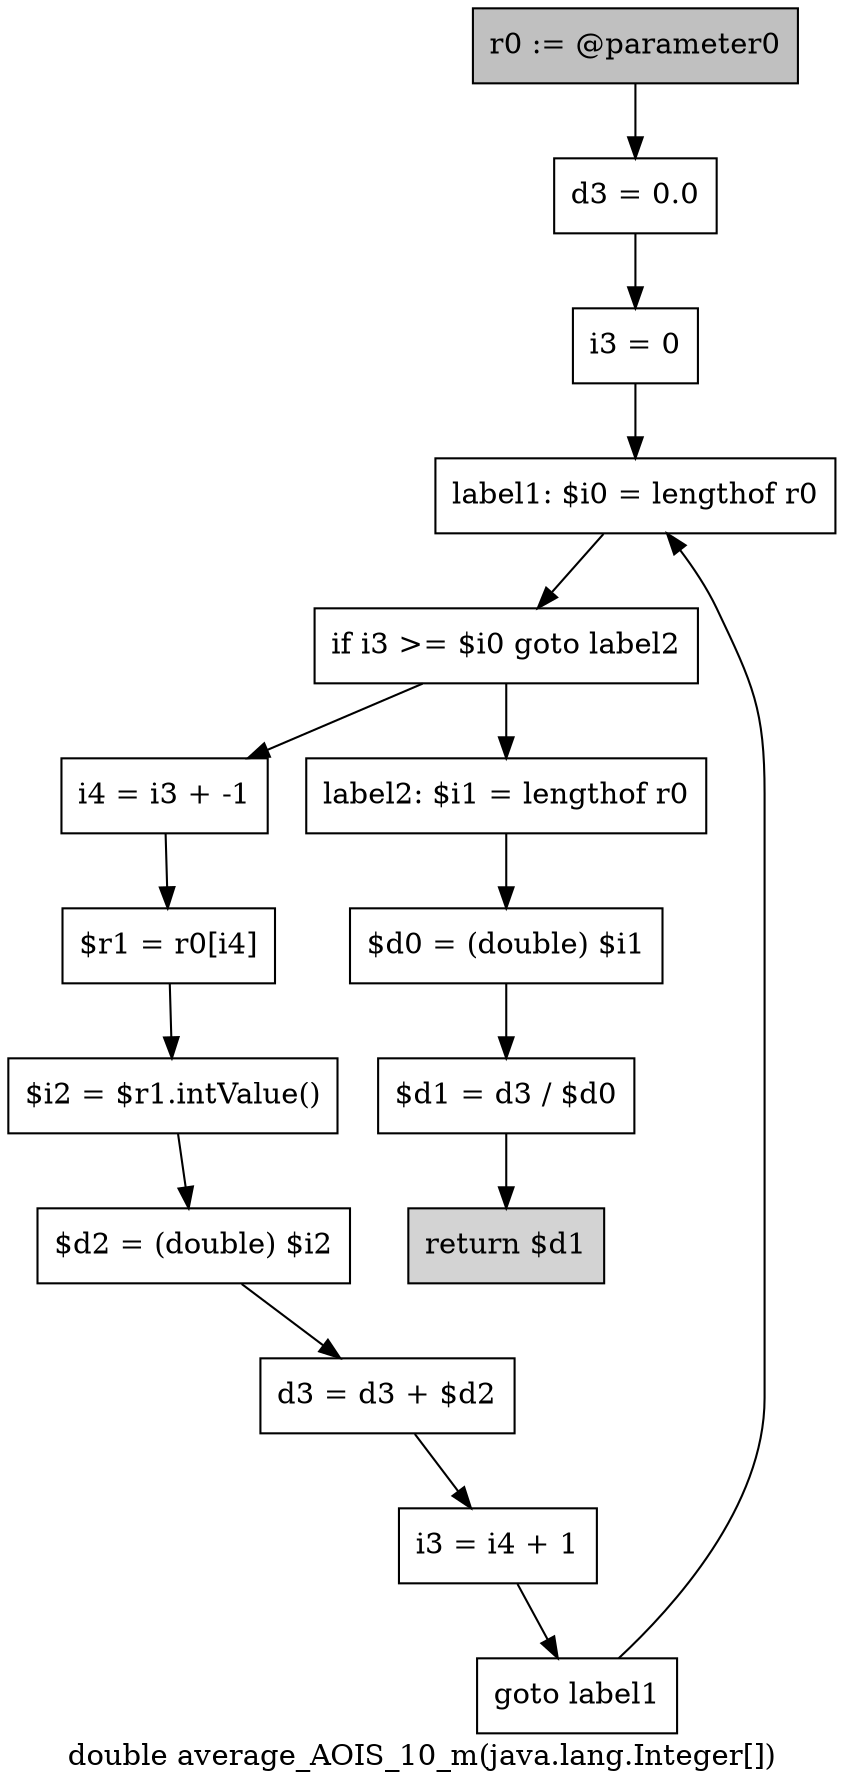 digraph "double average_AOIS_10_m(java.lang.Integer[])" {
    label="double average_AOIS_10_m(java.lang.Integer[])";
    node [shape=box];
    "0" [style=filled,fillcolor=gray,label="r0 := @parameter0",];
    "1" [label="d3 = 0.0",];
    "0"->"1";
    "2" [label="i3 = 0",];
    "1"->"2";
    "3" [label="label1: $i0 = lengthof r0",];
    "2"->"3";
    "4" [label="if i3 >= $i0 goto label2",];
    "3"->"4";
    "5" [label="i4 = i3 + -1",];
    "4"->"5";
    "12" [label="label2: $i1 = lengthof r0",];
    "4"->"12";
    "6" [label="$r1 = r0[i4]",];
    "5"->"6";
    "7" [label="$i2 = $r1.intValue()",];
    "6"->"7";
    "8" [label="$d2 = (double) $i2",];
    "7"->"8";
    "9" [label="d3 = d3 + $d2",];
    "8"->"9";
    "10" [label="i3 = i4 + 1",];
    "9"->"10";
    "11" [label="goto label1",];
    "10"->"11";
    "11"->"3";
    "13" [label="$d0 = (double) $i1",];
    "12"->"13";
    "14" [label="$d1 = d3 / $d0",];
    "13"->"14";
    "15" [style=filled,fillcolor=lightgray,label="return $d1",];
    "14"->"15";
}

